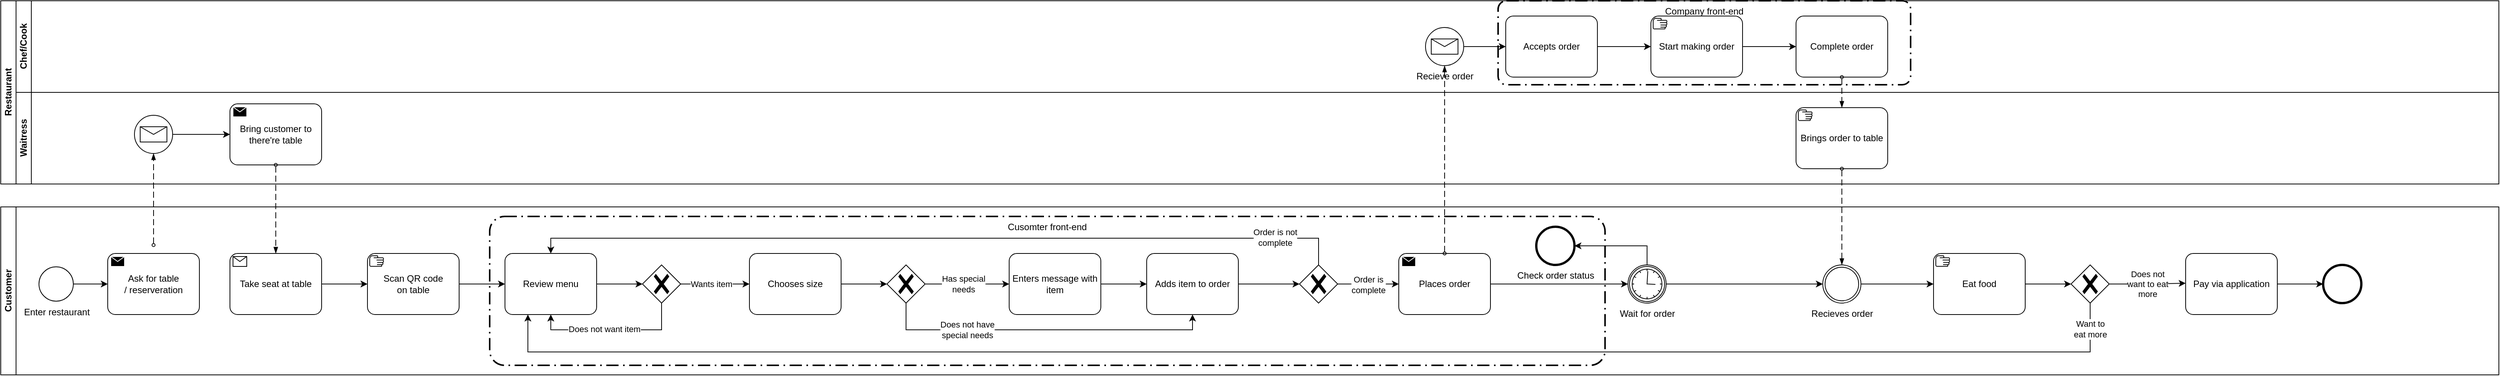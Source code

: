 <mxfile version="20.4.0" type="device"><diagram name="Page-1" id="2a216829-ef6e-dabb-86c1-c78162f3ba2b"><mxGraphModel dx="1673" dy="816" grid="1" gridSize="10" guides="1" tooltips="1" connect="1" arrows="1" fold="1" page="1" pageScale="1" pageWidth="850" pageHeight="1100" background="none" math="0" shadow="0"><root><mxCell id="0"/><mxCell id="1" parent="0"/><mxCell id="qiP4h0MsMLk4nuZatTcZ-10" value="Customer" style="swimlane;html=1;childLayout=stackLayout;resizeParent=1;resizeParentMax=0;horizontal=0;startSize=20;horizontalStack=0;" vertex="1" parent="1"><mxGeometry x="40" y="340" width="3270" height="220" as="geometry"/></mxCell><mxCell id="qiP4h0MsMLk4nuZatTcZ-24" value="" style="swimlane;html=1;startSize=20;fontStyle=0;collapsible=0;horizontal=1;swimlaneLine=0;fillColor=none;" vertex="1" parent="qiP4h0MsMLk4nuZatTcZ-10"><mxGeometry x="20" width="3250" height="220" as="geometry"/></mxCell><mxCell id="qiP4h0MsMLk4nuZatTcZ-42" value="" style="edgeStyle=orthogonalEdgeStyle;rounded=0;orthogonalLoop=1;jettySize=auto;html=1;" edge="1" parent="qiP4h0MsMLk4nuZatTcZ-24" source="qiP4h0MsMLk4nuZatTcZ-19" target="qiP4h0MsMLk4nuZatTcZ-41"><mxGeometry relative="1" as="geometry"/></mxCell><mxCell id="qiP4h0MsMLk4nuZatTcZ-19" value="Enter restaurant" style="points=[[0.145,0.145,0],[0.5,0,0],[0.855,0.145,0],[1,0.5,0],[0.855,0.855,0],[0.5,1,0],[0.145,0.855,0],[0,0.5,0]];shape=mxgraph.bpmn.event;html=1;verticalLabelPosition=bottom;labelBackgroundColor=#ffffff;verticalAlign=top;align=center;perimeter=ellipsePerimeter;outlineConnect=0;aspect=fixed;outline=standard;symbol=general;" vertex="1" parent="qiP4h0MsMLk4nuZatTcZ-24"><mxGeometry x="30" y="78.5" width="45" height="45" as="geometry"/></mxCell><mxCell id="qiP4h0MsMLk4nuZatTcZ-41" value="Ask for table&#10;/ reserveration" style="points=[[0.25,0,0],[0.5,0,0],[0.75,0,0],[1,0.25,0],[1,0.5,0],[1,0.75,0],[0.75,1,0],[0.5,1,0],[0.25,1,0],[0,0.75,0],[0,0.5,0],[0,0.25,0]];shape=mxgraph.bpmn.task;whiteSpace=wrap;rectStyle=rounded;size=10;taskMarker=send;" vertex="1" parent="qiP4h0MsMLk4nuZatTcZ-24"><mxGeometry x="120" y="61" width="120" height="80" as="geometry"/></mxCell><mxCell id="qiP4h0MsMLk4nuZatTcZ-60" value="" style="edgeStyle=orthogonalEdgeStyle;rounded=0;orthogonalLoop=1;jettySize=auto;html=1;" edge="1" parent="qiP4h0MsMLk4nuZatTcZ-24" source="qiP4h0MsMLk4nuZatTcZ-51" target="qiP4h0MsMLk4nuZatTcZ-58"><mxGeometry relative="1" as="geometry"/></mxCell><mxCell id="qiP4h0MsMLk4nuZatTcZ-51" value="Take seat at table" style="points=[[0.25,0,0],[0.5,0,0],[0.75,0,0],[1,0.25,0],[1,0.5,0],[1,0.75,0],[0.75,1,0],[0.5,1,0],[0.25,1,0],[0,0.75,0],[0,0.5,0],[0,0.25,0]];shape=mxgraph.bpmn.task;whiteSpace=wrap;rectStyle=rounded;size=10;taskMarker=receive;" vertex="1" parent="qiP4h0MsMLk4nuZatTcZ-24"><mxGeometry x="280" y="61" width="120" height="80" as="geometry"/></mxCell><mxCell id="qiP4h0MsMLk4nuZatTcZ-62" value="" style="edgeStyle=orthogonalEdgeStyle;rounded=0;orthogonalLoop=1;jettySize=auto;html=1;" edge="1" parent="qiP4h0MsMLk4nuZatTcZ-24" source="qiP4h0MsMLk4nuZatTcZ-58" target="qiP4h0MsMLk4nuZatTcZ-61"><mxGeometry relative="1" as="geometry"/></mxCell><mxCell id="qiP4h0MsMLk4nuZatTcZ-58" value="Scan QR code&#10;on table" style="points=[[0.25,0,0],[0.5,0,0],[0.75,0,0],[1,0.25,0],[1,0.5,0],[1,0.75,0],[0.75,1,0],[0.5,1,0],[0.25,1,0],[0,0.75,0],[0,0.5,0],[0,0.25,0]];shape=mxgraph.bpmn.task;whiteSpace=wrap;rectStyle=rounded;size=10;taskMarker=manual;" vertex="1" parent="qiP4h0MsMLk4nuZatTcZ-24"><mxGeometry x="460" y="61" width="120" height="80" as="geometry"/></mxCell><mxCell id="qiP4h0MsMLk4nuZatTcZ-64" value="" style="edgeStyle=orthogonalEdgeStyle;rounded=0;orthogonalLoop=1;jettySize=auto;html=1;" edge="1" parent="qiP4h0MsMLk4nuZatTcZ-24" source="qiP4h0MsMLk4nuZatTcZ-61" target="qiP4h0MsMLk4nuZatTcZ-63"><mxGeometry relative="1" as="geometry"/></mxCell><mxCell id="qiP4h0MsMLk4nuZatTcZ-61" value="Review menu" style="points=[[0.25,0,0],[0.5,0,0],[0.75,0,0],[1,0.25,0],[1,0.5,0],[1,0.75,0],[0.75,1,0],[0.5,1,0],[0.25,1,0],[0,0.75,0],[0,0.5,0],[0,0.25,0]];shape=mxgraph.bpmn.task;whiteSpace=wrap;rectStyle=rounded;size=10;taskMarker=abstract;" vertex="1" parent="qiP4h0MsMLk4nuZatTcZ-24"><mxGeometry x="640" y="61" width="120" height="80" as="geometry"/></mxCell><mxCell id="qiP4h0MsMLk4nuZatTcZ-65" style="edgeStyle=orthogonalEdgeStyle;rounded=0;orthogonalLoop=1;jettySize=auto;html=1;entryX=0.5;entryY=1;entryDx=0;entryDy=0;entryPerimeter=0;" edge="1" parent="qiP4h0MsMLk4nuZatTcZ-24" source="qiP4h0MsMLk4nuZatTcZ-63" target="qiP4h0MsMLk4nuZatTcZ-61"><mxGeometry relative="1" as="geometry"><Array as="points"><mxPoint x="845" y="161"/><mxPoint x="700" y="161"/></Array></mxGeometry></mxCell><mxCell id="qiP4h0MsMLk4nuZatTcZ-67" value="Does not want item" style="edgeLabel;html=1;align=center;verticalAlign=middle;resizable=0;points=[];" vertex="1" connectable="0" parent="qiP4h0MsMLk4nuZatTcZ-65"><mxGeometry x="-0.02" y="-1" relative="1" as="geometry"><mxPoint x="-12" as="offset"/></mxGeometry></mxCell><mxCell id="qiP4h0MsMLk4nuZatTcZ-69" value="Wants item" style="edgeStyle=orthogonalEdgeStyle;rounded=0;orthogonalLoop=1;jettySize=auto;html=1;exitX=1;exitY=0.5;exitDx=0;exitDy=0;exitPerimeter=0;entryX=0;entryY=0.5;entryDx=0;entryDy=0;entryPerimeter=0;" edge="1" parent="qiP4h0MsMLk4nuZatTcZ-24" source="qiP4h0MsMLk4nuZatTcZ-63" target="qiP4h0MsMLk4nuZatTcZ-68"><mxGeometry x="-0.111" relative="1" as="geometry"><mxPoint as="offset"/></mxGeometry></mxCell><mxCell id="qiP4h0MsMLk4nuZatTcZ-63" value="" style="points=[[0.25,0.25,0],[0.5,0,0],[0.75,0.25,0],[1,0.5,0],[0.75,0.75,0],[0.5,1,0],[0.25,0.75,0],[0,0.5,0]];shape=mxgraph.bpmn.gateway2;html=1;verticalLabelPosition=bottom;labelBackgroundColor=#ffffff;verticalAlign=top;align=center;perimeter=rhombusPerimeter;outlineConnect=0;outline=none;symbol=none;gwType=exclusive;" vertex="1" parent="qiP4h0MsMLk4nuZatTcZ-24"><mxGeometry x="820" y="76" width="50" height="50" as="geometry"/></mxCell><mxCell id="qiP4h0MsMLk4nuZatTcZ-71" value="" style="edgeStyle=orthogonalEdgeStyle;rounded=0;orthogonalLoop=1;jettySize=auto;html=1;" edge="1" parent="qiP4h0MsMLk4nuZatTcZ-24" source="qiP4h0MsMLk4nuZatTcZ-68" target="qiP4h0MsMLk4nuZatTcZ-70"><mxGeometry relative="1" as="geometry"/></mxCell><mxCell id="qiP4h0MsMLk4nuZatTcZ-68" value="Chooses size" style="points=[[0.25,0,0],[0.5,0,0],[0.75,0,0],[1,0.25,0],[1,0.5,0],[1,0.75,0],[0.75,1,0],[0.5,1,0],[0.25,1,0],[0,0.75,0],[0,0.5,0],[0,0.25,0]];shape=mxgraph.bpmn.task;whiteSpace=wrap;rectStyle=rounded;size=10;taskMarker=abstract;" vertex="1" parent="qiP4h0MsMLk4nuZatTcZ-24"><mxGeometry x="960" y="61" width="120" height="80" as="geometry"/></mxCell><mxCell id="qiP4h0MsMLk4nuZatTcZ-73" value="Has special&lt;br&gt;needs" style="edgeStyle=orthogonalEdgeStyle;rounded=0;orthogonalLoop=1;jettySize=auto;html=1;" edge="1" parent="qiP4h0MsMLk4nuZatTcZ-24" source="qiP4h0MsMLk4nuZatTcZ-70" target="qiP4h0MsMLk4nuZatTcZ-72"><mxGeometry x="-0.091" relative="1" as="geometry"><mxPoint as="offset"/></mxGeometry></mxCell><mxCell id="qiP4h0MsMLk4nuZatTcZ-76" style="edgeStyle=orthogonalEdgeStyle;rounded=0;orthogonalLoop=1;jettySize=auto;html=1;entryX=0.5;entryY=1;entryDx=0;entryDy=0;entryPerimeter=0;" edge="1" parent="qiP4h0MsMLk4nuZatTcZ-24" source="qiP4h0MsMLk4nuZatTcZ-70" target="qiP4h0MsMLk4nuZatTcZ-74"><mxGeometry relative="1" as="geometry"><Array as="points"><mxPoint x="1165" y="161"/><mxPoint x="1540" y="161"/></Array></mxGeometry></mxCell><mxCell id="qiP4h0MsMLk4nuZatTcZ-77" value="Does not have&lt;br&gt;special needs" style="edgeLabel;html=1;align=center;verticalAlign=middle;resizable=0;points=[];" vertex="1" connectable="0" parent="qiP4h0MsMLk4nuZatTcZ-76"><mxGeometry x="-0.522" relative="1" as="geometry"><mxPoint x="12" as="offset"/></mxGeometry></mxCell><mxCell id="qiP4h0MsMLk4nuZatTcZ-70" value="" style="points=[[0.25,0.25,0],[0.5,0,0],[0.75,0.25,0],[1,0.5,0],[0.75,0.75,0],[0.5,1,0],[0.25,0.75,0],[0,0.5,0]];shape=mxgraph.bpmn.gateway2;html=1;verticalLabelPosition=bottom;labelBackgroundColor=#ffffff;verticalAlign=top;align=center;perimeter=rhombusPerimeter;outlineConnect=0;outline=none;symbol=none;gwType=exclusive;" vertex="1" parent="qiP4h0MsMLk4nuZatTcZ-24"><mxGeometry x="1140" y="76" width="50" height="50" as="geometry"/></mxCell><mxCell id="qiP4h0MsMLk4nuZatTcZ-75" value="" style="edgeStyle=orthogonalEdgeStyle;rounded=0;orthogonalLoop=1;jettySize=auto;html=1;" edge="1" parent="qiP4h0MsMLk4nuZatTcZ-24" source="qiP4h0MsMLk4nuZatTcZ-72" target="qiP4h0MsMLk4nuZatTcZ-74"><mxGeometry relative="1" as="geometry"/></mxCell><mxCell id="qiP4h0MsMLk4nuZatTcZ-72" value="Enters message with item" style="points=[[0.25,0,0],[0.5,0,0],[0.75,0,0],[1,0.25,0],[1,0.5,0],[1,0.75,0],[0.75,1,0],[0.5,1,0],[0.25,1,0],[0,0.75,0],[0,0.5,0],[0,0.25,0]];shape=mxgraph.bpmn.task;whiteSpace=wrap;rectStyle=rounded;size=10;taskMarker=abstract;" vertex="1" parent="qiP4h0MsMLk4nuZatTcZ-24"><mxGeometry x="1300" y="61" width="120" height="80" as="geometry"/></mxCell><mxCell id="qiP4h0MsMLk4nuZatTcZ-80" value="" style="edgeStyle=orthogonalEdgeStyle;rounded=0;orthogonalLoop=1;jettySize=auto;html=1;" edge="1" parent="qiP4h0MsMLk4nuZatTcZ-24" source="qiP4h0MsMLk4nuZatTcZ-74" target="qiP4h0MsMLk4nuZatTcZ-78"><mxGeometry relative="1" as="geometry"/></mxCell><mxCell id="qiP4h0MsMLk4nuZatTcZ-74" value="Adds item to order" style="points=[[0.25,0,0],[0.5,0,0],[0.75,0,0],[1,0.25,0],[1,0.5,0],[1,0.75,0],[0.75,1,0],[0.5,1,0],[0.25,1,0],[0,0.75,0],[0,0.5,0],[0,0.25,0]];shape=mxgraph.bpmn.task;whiteSpace=wrap;rectStyle=rounded;size=10;taskMarker=abstract;" vertex="1" parent="qiP4h0MsMLk4nuZatTcZ-24"><mxGeometry x="1480" y="61" width="120" height="80" as="geometry"/></mxCell><mxCell id="qiP4h0MsMLk4nuZatTcZ-81" style="edgeStyle=orthogonalEdgeStyle;rounded=0;orthogonalLoop=1;jettySize=auto;html=1;entryX=0.5;entryY=0;entryDx=0;entryDy=0;entryPerimeter=0;" edge="1" parent="qiP4h0MsMLk4nuZatTcZ-24" source="qiP4h0MsMLk4nuZatTcZ-78" target="qiP4h0MsMLk4nuZatTcZ-61"><mxGeometry relative="1" as="geometry"><Array as="points"><mxPoint x="1705" y="41"/><mxPoint x="700" y="41"/></Array></mxGeometry></mxCell><mxCell id="qiP4h0MsMLk4nuZatTcZ-82" value="Order is not&lt;br&gt;complete" style="edgeLabel;html=1;align=center;verticalAlign=middle;resizable=0;points=[];" vertex="1" connectable="0" parent="qiP4h0MsMLk4nuZatTcZ-81"><mxGeometry x="-0.826" y="-1" relative="1" as="geometry"><mxPoint as="offset"/></mxGeometry></mxCell><mxCell id="qiP4h0MsMLk4nuZatTcZ-84" value="Order is&lt;br&gt;complete" style="edgeStyle=orthogonalEdgeStyle;rounded=0;orthogonalLoop=1;jettySize=auto;html=1;" edge="1" parent="qiP4h0MsMLk4nuZatTcZ-24" source="qiP4h0MsMLk4nuZatTcZ-78"><mxGeometry relative="1" as="geometry"><mxPoint x="1810.0" y="101" as="targetPoint"/></mxGeometry></mxCell><mxCell id="qiP4h0MsMLk4nuZatTcZ-78" value="" style="points=[[0.25,0.25,0],[0.5,0,0],[0.75,0.25,0],[1,0.5,0],[0.75,0.75,0],[0.5,1,0],[0.25,0.75,0],[0,0.5,0]];shape=mxgraph.bpmn.gateway2;html=1;verticalLabelPosition=bottom;labelBackgroundColor=#ffffff;verticalAlign=top;align=center;perimeter=rhombusPerimeter;outlineConnect=0;outline=none;symbol=none;gwType=exclusive;" vertex="1" parent="qiP4h0MsMLk4nuZatTcZ-24"><mxGeometry x="1680" y="76" width="50" height="50" as="geometry"/></mxCell><mxCell id="qiP4h0MsMLk4nuZatTcZ-99" style="edgeStyle=orthogonalEdgeStyle;rounded=0;orthogonalLoop=1;jettySize=auto;html=1;entryX=0;entryY=0.5;entryDx=0;entryDy=0;entryPerimeter=0;" edge="1" parent="qiP4h0MsMLk4nuZatTcZ-24" source="qiP4h0MsMLk4nuZatTcZ-85" target="qiP4h0MsMLk4nuZatTcZ-102"><mxGeometry relative="1" as="geometry"><mxPoint x="2040" y="101" as="targetPoint"/></mxGeometry></mxCell><mxCell id="qiP4h0MsMLk4nuZatTcZ-85" value="Places order" style="points=[[0.25,0,0],[0.5,0,0],[0.75,0,0],[1,0.25,0],[1,0.5,0],[1,0.75,0],[0.75,1,0],[0.5,1,0],[0.25,1,0],[0,0.75,0],[0,0.5,0],[0,0.25,0]];shape=mxgraph.bpmn.task;whiteSpace=wrap;rectStyle=rounded;size=10;taskMarker=send;" vertex="1" parent="qiP4h0MsMLk4nuZatTcZ-24"><mxGeometry x="1810" y="61" width="120" height="80" as="geometry"/></mxCell><mxCell id="qiP4h0MsMLk4nuZatTcZ-112" style="edgeStyle=orthogonalEdgeStyle;rounded=0;orthogonalLoop=1;jettySize=auto;html=1;" edge="1" parent="qiP4h0MsMLk4nuZatTcZ-24" source="qiP4h0MsMLk4nuZatTcZ-102" target="qiP4h0MsMLk4nuZatTcZ-109"><mxGeometry relative="1" as="geometry"/></mxCell><mxCell id="qiP4h0MsMLk4nuZatTcZ-120" style="edgeStyle=orthogonalEdgeStyle;rounded=0;orthogonalLoop=1;jettySize=auto;html=1;exitX=0.5;exitY=0;exitDx=0;exitDy=0;exitPerimeter=0;entryX=1;entryY=0.5;entryDx=0;entryDy=0;entryPerimeter=0;" edge="1" parent="qiP4h0MsMLk4nuZatTcZ-24" source="qiP4h0MsMLk4nuZatTcZ-102" target="qiP4h0MsMLk4nuZatTcZ-118"><mxGeometry relative="1" as="geometry"/></mxCell><mxCell id="qiP4h0MsMLk4nuZatTcZ-102" value="Wait for order" style="points=[[0.145,0.145,0],[0.5,0,0],[0.855,0.145,0],[1,0.5,0],[0.855,0.855,0],[0.5,1,0],[0.145,0.855,0],[0,0.5,0]];shape=mxgraph.bpmn.event;html=1;verticalLabelPosition=bottom;labelBackgroundColor=#ffffff;verticalAlign=top;align=center;perimeter=ellipsePerimeter;outlineConnect=0;aspect=fixed;outline=catching;symbol=timer;" vertex="1" parent="qiP4h0MsMLk4nuZatTcZ-24"><mxGeometry x="2110" y="76" width="50" height="50" as="geometry"/></mxCell><mxCell id="qiP4h0MsMLk4nuZatTcZ-125" value="" style="edgeStyle=orthogonalEdgeStyle;rounded=0;orthogonalLoop=1;jettySize=auto;html=1;" edge="1" parent="qiP4h0MsMLk4nuZatTcZ-24" source="qiP4h0MsMLk4nuZatTcZ-109" target="qiP4h0MsMLk4nuZatTcZ-124"><mxGeometry relative="1" as="geometry"/></mxCell><mxCell id="qiP4h0MsMLk4nuZatTcZ-109" value="Recieves order" style="points=[[0.145,0.145,0],[0.5,0,0],[0.855,0.145,0],[1,0.5,0],[0.855,0.855,0],[0.5,1,0],[0.145,0.855,0],[0,0.5,0]];shape=mxgraph.bpmn.event;html=1;verticalLabelPosition=bottom;labelBackgroundColor=#ffffff;verticalAlign=top;align=center;perimeter=ellipsePerimeter;outlineConnect=0;aspect=fixed;outline=throwing;symbol=general;" vertex="1" parent="qiP4h0MsMLk4nuZatTcZ-24"><mxGeometry x="2365" y="76" width="50" height="50" as="geometry"/></mxCell><mxCell id="qiP4h0MsMLk4nuZatTcZ-118" value="Check order status" style="points=[[0.145,0.145,0],[0.5,0,0],[0.855,0.145,0],[1,0.5,0],[0.855,0.855,0],[0.5,1,0],[0.145,0.855,0],[0,0.5,0]];shape=mxgraph.bpmn.event;html=1;verticalLabelPosition=bottom;labelBackgroundColor=#ffffff;verticalAlign=top;align=center;perimeter=ellipsePerimeter;outlineConnect=0;aspect=fixed;outline=end;symbol=terminate2;" vertex="1" parent="qiP4h0MsMLk4nuZatTcZ-24"><mxGeometry x="1990" y="26" width="50" height="50" as="geometry"/></mxCell><mxCell id="qiP4h0MsMLk4nuZatTcZ-127" value="" style="edgeStyle=orthogonalEdgeStyle;rounded=0;orthogonalLoop=1;jettySize=auto;html=1;" edge="1" parent="qiP4h0MsMLk4nuZatTcZ-24" source="qiP4h0MsMLk4nuZatTcZ-124" target="qiP4h0MsMLk4nuZatTcZ-126"><mxGeometry relative="1" as="geometry"/></mxCell><mxCell id="qiP4h0MsMLk4nuZatTcZ-124" value="Eat food" style="points=[[0.25,0,0],[0.5,0,0],[0.75,0,0],[1,0.25,0],[1,0.5,0],[1,0.75,0],[0.75,1,0],[0.5,1,0],[0.25,1,0],[0,0.75,0],[0,0.5,0],[0,0.25,0]];shape=mxgraph.bpmn.task;whiteSpace=wrap;rectStyle=rounded;size=10;taskMarker=manual;" vertex="1" parent="qiP4h0MsMLk4nuZatTcZ-24"><mxGeometry x="2510" y="61" width="120" height="80" as="geometry"/></mxCell><mxCell id="qiP4h0MsMLk4nuZatTcZ-126" value="" style="points=[[0.25,0.25,0],[0.5,0,0],[0.75,0.25,0],[1,0.5,0],[0.75,0.75,0],[0.5,1,0],[0.25,0.75,0],[0,0.5,0]];shape=mxgraph.bpmn.gateway2;html=1;verticalLabelPosition=bottom;labelBackgroundColor=#ffffff;verticalAlign=top;align=center;perimeter=rhombusPerimeter;outlineConnect=0;outline=none;symbol=none;gwType=exclusive;" vertex="1" parent="qiP4h0MsMLk4nuZatTcZ-24"><mxGeometry x="2690" y="76" width="50" height="50" as="geometry"/></mxCell><mxCell id="qiP4h0MsMLk4nuZatTcZ-131" value="Want to&lt;br&gt;eat more" style="edgeStyle=orthogonalEdgeStyle;rounded=0;orthogonalLoop=1;jettySize=auto;html=1;entryX=0.25;entryY=1;entryDx=0;entryDy=0;entryPerimeter=0;" edge="1" parent="qiP4h0MsMLk4nuZatTcZ-24" source="qiP4h0MsMLk4nuZatTcZ-126" target="qiP4h0MsMLk4nuZatTcZ-61"><mxGeometry x="-0.969" relative="1" as="geometry"><mxPoint x="2715" y="200" as="targetPoint"/><Array as="points"><mxPoint x="2715" y="190"/><mxPoint x="670" y="190"/></Array><mxPoint as="offset"/></mxGeometry></mxCell><mxCell id="qiP4h0MsMLk4nuZatTcZ-91" value="Cusomter front-end&#10;" style="points=[[0.25,0,0],[0.5,0,0],[0.75,0,0],[1,0.25,0],[1,0.5,0],[1,0.75,0],[0.75,1,0],[0.5,1,0],[0.25,1,0],[0,0.75,0],[0,0.5,0],[0,0.25,0]];rounded=1;arcSize=10;dashed=1;strokeColor=#000000;fillColor=none;gradientColor=none;dashPattern=8 3 1 3;strokeWidth=2;verticalAlign=top;" vertex="1" parent="qiP4h0MsMLk4nuZatTcZ-24"><mxGeometry x="620" y="12.5" width="1460" height="195" as="geometry"/></mxCell><mxCell id="qiP4h0MsMLk4nuZatTcZ-135" style="edgeStyle=orthogonalEdgeStyle;rounded=0;orthogonalLoop=1;jettySize=auto;html=1;" edge="1" parent="qiP4h0MsMLk4nuZatTcZ-24" source="qiP4h0MsMLk4nuZatTcZ-133" target="qiP4h0MsMLk4nuZatTcZ-134"><mxGeometry relative="1" as="geometry"/></mxCell><mxCell id="qiP4h0MsMLk4nuZatTcZ-133" value="Pay via application" style="points=[[0.25,0,0],[0.5,0,0],[0.75,0,0],[1,0.25,0],[1,0.5,0],[1,0.75,0],[0.75,1,0],[0.5,1,0],[0.25,1,0],[0,0.75,0],[0,0.5,0],[0,0.25,0]];shape=mxgraph.bpmn.task;whiteSpace=wrap;rectStyle=rounded;size=10;taskMarker=abstract;" vertex="1" parent="qiP4h0MsMLk4nuZatTcZ-24"><mxGeometry x="2840" y="61" width="120" height="80" as="geometry"/></mxCell><mxCell id="qiP4h0MsMLk4nuZatTcZ-134" value="" style="points=[[0.145,0.145,0],[0.5,0,0],[0.855,0.145,0],[1,0.5,0],[0.855,0.855,0],[0.5,1,0],[0.145,0.855,0],[0,0.5,0]];shape=mxgraph.bpmn.event;html=1;verticalLabelPosition=bottom;labelBackgroundColor=#ffffff;verticalAlign=top;align=center;perimeter=ellipsePerimeter;outlineConnect=0;aspect=fixed;outline=end;symbol=terminate2;" vertex="1" parent="qiP4h0MsMLk4nuZatTcZ-24"><mxGeometry x="3020" y="76" width="50" height="50" as="geometry"/></mxCell><mxCell id="qiP4h0MsMLk4nuZatTcZ-14" value="Restaurant" style="swimlane;html=1;childLayout=stackLayout;resizeParent=1;resizeParentMax=0;horizontal=0;startSize=20;horizontalStack=0;" vertex="1" parent="1"><mxGeometry x="40" y="70" width="3270" height="240" as="geometry"/></mxCell><mxCell id="qiP4h0MsMLk4nuZatTcZ-15" value="Chef/Cook" style="swimlane;html=1;startSize=20;horizontal=0;" vertex="1" parent="qiP4h0MsMLk4nuZatTcZ-14"><mxGeometry x="20" width="3250" height="120" as="geometry"/></mxCell><mxCell id="qiP4h0MsMLk4nuZatTcZ-93" value="" style="edgeStyle=orthogonalEdgeStyle;rounded=0;orthogonalLoop=1;jettySize=auto;html=1;" edge="1" parent="qiP4h0MsMLk4nuZatTcZ-15" source="qiP4h0MsMLk4nuZatTcZ-87" target="qiP4h0MsMLk4nuZatTcZ-92"><mxGeometry relative="1" as="geometry"/></mxCell><mxCell id="qiP4h0MsMLk4nuZatTcZ-87" value="Recieve order" style="points=[[0.145,0.145,0],[0.5,0,0],[0.855,0.145,0],[1,0.5,0],[0.855,0.855,0],[0.5,1,0],[0.145,0.855,0],[0,0.5,0]];shape=mxgraph.bpmn.event;html=1;verticalLabelPosition=bottom;labelBackgroundColor=#ffffff;verticalAlign=top;align=center;perimeter=ellipsePerimeter;outlineConnect=0;aspect=fixed;outline=standard;symbol=message;" vertex="1" parent="qiP4h0MsMLk4nuZatTcZ-15"><mxGeometry x="1845" y="35" width="50" height="50" as="geometry"/></mxCell><mxCell id="qiP4h0MsMLk4nuZatTcZ-95" value="" style="edgeStyle=orthogonalEdgeStyle;rounded=0;orthogonalLoop=1;jettySize=auto;html=1;" edge="1" parent="qiP4h0MsMLk4nuZatTcZ-15" source="qiP4h0MsMLk4nuZatTcZ-92" target="qiP4h0MsMLk4nuZatTcZ-94"><mxGeometry relative="1" as="geometry"/></mxCell><mxCell id="qiP4h0MsMLk4nuZatTcZ-92" value="Accepts order" style="points=[[0.25,0,0],[0.5,0,0],[0.75,0,0],[1,0.25,0],[1,0.5,0],[1,0.75,0],[0.75,1,0],[0.5,1,0],[0.25,1,0],[0,0.75,0],[0,0.5,0],[0,0.25,0]];shape=mxgraph.bpmn.task;whiteSpace=wrap;rectStyle=rounded;size=10;taskMarker=abstract;" vertex="1" parent="qiP4h0MsMLk4nuZatTcZ-15"><mxGeometry x="1950" y="20" width="120" height="80" as="geometry"/></mxCell><mxCell id="qiP4h0MsMLk4nuZatTcZ-97" value="" style="edgeStyle=orthogonalEdgeStyle;rounded=0;orthogonalLoop=1;jettySize=auto;html=1;entryX=0;entryY=0.5;entryDx=0;entryDy=0;entryPerimeter=0;" edge="1" parent="qiP4h0MsMLk4nuZatTcZ-15" source="qiP4h0MsMLk4nuZatTcZ-94" target="qiP4h0MsMLk4nuZatTcZ-113"><mxGeometry relative="1" as="geometry"><mxPoint x="2320" y="60" as="targetPoint"/></mxGeometry></mxCell><mxCell id="qiP4h0MsMLk4nuZatTcZ-94" value="Start making order" style="points=[[0.25,0,0],[0.5,0,0],[0.75,0,0],[1,0.25,0],[1,0.5,0],[1,0.75,0],[0.75,1,0],[0.5,1,0],[0.25,1,0],[0,0.75,0],[0,0.5,0],[0,0.25,0]];shape=mxgraph.bpmn.task;whiteSpace=wrap;rectStyle=rounded;size=10;taskMarker=manual;" vertex="1" parent="qiP4h0MsMLk4nuZatTcZ-15"><mxGeometry x="2140" y="20" width="120" height="80" as="geometry"/></mxCell><mxCell id="qiP4h0MsMLk4nuZatTcZ-113" value="Complete order" style="points=[[0.25,0,0],[0.5,0,0],[0.75,0,0],[1,0.25,0],[1,0.5,0],[1,0.75,0],[0.75,1,0],[0.5,1,0],[0.25,1,0],[0,0.75,0],[0,0.5,0],[0,0.25,0]];shape=mxgraph.bpmn.task;whiteSpace=wrap;rectStyle=rounded;size=10;taskMarker=abstract;" vertex="1" parent="qiP4h0MsMLk4nuZatTcZ-15"><mxGeometry x="2330" y="20" width="120" height="80" as="geometry"/></mxCell><mxCell id="qiP4h0MsMLk4nuZatTcZ-16" value="Waitress" style="swimlane;html=1;startSize=20;horizontal=0;" vertex="1" parent="qiP4h0MsMLk4nuZatTcZ-14"><mxGeometry x="20" y="120" width="3250" height="120" as="geometry"/></mxCell><mxCell id="qiP4h0MsMLk4nuZatTcZ-50" value="" style="edgeStyle=orthogonalEdgeStyle;rounded=0;orthogonalLoop=1;jettySize=auto;html=1;" edge="1" parent="qiP4h0MsMLk4nuZatTcZ-16" source="qiP4h0MsMLk4nuZatTcZ-44" target="qiP4h0MsMLk4nuZatTcZ-49"><mxGeometry relative="1" as="geometry"/></mxCell><mxCell id="qiP4h0MsMLk4nuZatTcZ-44" value="" style="points=[[0.145,0.145,0],[0.5,0,0],[0.855,0.145,0],[1,0.5,0],[0.855,0.855,0],[0.5,1,0],[0.145,0.855,0],[0,0.5,0]];shape=mxgraph.bpmn.event;html=1;verticalLabelPosition=bottom;labelBackgroundColor=#ffffff;verticalAlign=top;align=center;perimeter=ellipsePerimeter;outlineConnect=0;aspect=fixed;outline=standard;symbol=message;" vertex="1" parent="qiP4h0MsMLk4nuZatTcZ-16"><mxGeometry x="155" y="30" width="50" height="50" as="geometry"/></mxCell><mxCell id="qiP4h0MsMLk4nuZatTcZ-49" value="Bring customer to there're table" style="points=[[0.25,0,0],[0.5,0,0],[0.75,0,0],[1,0.25,0],[1,0.5,0],[1,0.75,0],[0.75,1,0],[0.5,1,0],[0.25,1,0],[0,0.75,0],[0,0.5,0],[0,0.25,0]];shape=mxgraph.bpmn.task;whiteSpace=wrap;rectStyle=rounded;size=10;taskMarker=send;" vertex="1" parent="qiP4h0MsMLk4nuZatTcZ-16"><mxGeometry x="280" y="15" width="120" height="80" as="geometry"/></mxCell><mxCell id="qiP4h0MsMLk4nuZatTcZ-115" value="Brings order to table" style="points=[[0.25,0,0],[0.5,0,0],[0.75,0,0],[1,0.25,0],[1,0.5,0],[1,0.75,0],[0.75,1,0],[0.5,1,0],[0.25,1,0],[0,0.75,0],[0,0.5,0],[0,0.25,0]];shape=mxgraph.bpmn.task;whiteSpace=wrap;rectStyle=rounded;size=10;taskMarker=manual;" vertex="1" parent="qiP4h0MsMLk4nuZatTcZ-16"><mxGeometry x="2330" y="20" width="120" height="80" as="geometry"/></mxCell><mxCell id="qiP4h0MsMLk4nuZatTcZ-136" value="Company front-end" style="points=[[0.25,0,0],[0.5,0,0],[0.75,0,0],[1,0.25,0],[1,0.5,0],[1,0.75,0],[0.75,1,0],[0.5,1,0],[0.25,1,0],[0,0.75,0],[0,0.5,0],[0,0.25,0]];rounded=1;arcSize=10;dashed=1;strokeColor=#000000;fillColor=none;gradientColor=none;dashPattern=8 3 1 3;strokeWidth=2;verticalAlign=top;" vertex="1" parent="qiP4h0MsMLk4nuZatTcZ-16"><mxGeometry x="1940" y="-120" width="540" height="110" as="geometry"/></mxCell><mxCell id="qiP4h0MsMLk4nuZatTcZ-121" value="" style="dashed=1;dashPattern=8 4;endArrow=blockThin;endFill=1;startArrow=oval;startFill=0;endSize=6;startSize=4;rounded=0;exitX=0.5;exitY=1;exitDx=0;exitDy=0;exitPerimeter=0;entryX=0.5;entryY=0;entryDx=0;entryDy=0;entryPerimeter=0;" edge="1" parent="qiP4h0MsMLk4nuZatTcZ-14" source="qiP4h0MsMLk4nuZatTcZ-113" target="qiP4h0MsMLk4nuZatTcZ-115"><mxGeometry width="160" relative="1" as="geometry"><mxPoint x="2050" y="350" as="sourcePoint"/><mxPoint x="2210" y="350" as="targetPoint"/></mxGeometry></mxCell><mxCell id="qiP4h0MsMLk4nuZatTcZ-46" value="" style="dashed=1;dashPattern=8 4;endArrow=blockThin;endFill=1;startArrow=oval;startFill=0;endSize=6;startSize=4;rounded=0;entryX=0.5;entryY=1;entryDx=0;entryDy=0;entryPerimeter=0;" edge="1" parent="1" target="qiP4h0MsMLk4nuZatTcZ-44"><mxGeometry width="160" relative="1" as="geometry"><mxPoint x="240" y="390" as="sourcePoint"/><mxPoint x="510" y="350" as="targetPoint"/><Array as="points"><mxPoint x="240" y="390"/></Array></mxGeometry></mxCell><mxCell id="qiP4h0MsMLk4nuZatTcZ-54" value="" style="dashed=1;dashPattern=8 4;endArrow=blockThin;endFill=1;startArrow=oval;startFill=0;endSize=6;startSize=4;rounded=0;exitX=0.5;exitY=1;exitDx=0;exitDy=0;exitPerimeter=0;entryX=0.5;entryY=0;entryDx=0;entryDy=0;entryPerimeter=0;" edge="1" parent="1" source="qiP4h0MsMLk4nuZatTcZ-49" target="qiP4h0MsMLk4nuZatTcZ-51"><mxGeometry width="160" relative="1" as="geometry"><mxPoint x="360" y="350" as="sourcePoint"/><mxPoint x="520" y="350" as="targetPoint"/></mxGeometry></mxCell><mxCell id="qiP4h0MsMLk4nuZatTcZ-88" value="" style="dashed=1;dashPattern=8 4;endArrow=blockThin;endFill=1;startArrow=oval;startFill=0;endSize=6;startSize=4;rounded=0;entryX=0.5;entryY=1;entryDx=0;entryDy=0;entryPerimeter=0;exitX=0.5;exitY=0;exitDx=0;exitDy=0;exitPerimeter=0;" edge="1" parent="1" source="qiP4h0MsMLk4nuZatTcZ-85" target="qiP4h0MsMLk4nuZatTcZ-87"><mxGeometry width="160" relative="1" as="geometry"><mxPoint x="1360" y="440" as="sourcePoint"/><mxPoint x="1520" y="440" as="targetPoint"/></mxGeometry></mxCell><mxCell id="qiP4h0MsMLk4nuZatTcZ-122" value="" style="dashed=1;dashPattern=8 4;endArrow=blockThin;endFill=1;startArrow=oval;startFill=0;endSize=6;startSize=4;rounded=0;exitX=0.5;exitY=1;exitDx=0;exitDy=0;exitPerimeter=0;entryX=0.5;entryY=0;entryDx=0;entryDy=0;entryPerimeter=0;" edge="1" parent="1" source="qiP4h0MsMLk4nuZatTcZ-115" target="qiP4h0MsMLk4nuZatTcZ-109"><mxGeometry width="160" relative="1" as="geometry"><mxPoint x="2460" y="180" as="sourcePoint"/><mxPoint x="2460" y="220" as="targetPoint"/></mxGeometry></mxCell><mxCell id="qiP4h0MsMLk4nuZatTcZ-129" value="Does not&lt;br&gt;want to eat&lt;br&gt;more" style="edgeStyle=orthogonalEdgeStyle;rounded=0;orthogonalLoop=1;jettySize=auto;html=1;" edge="1" parent="1" source="qiP4h0MsMLk4nuZatTcZ-126"><mxGeometry relative="1" as="geometry"><mxPoint x="2900" y="440" as="targetPoint"/></mxGeometry></mxCell></root></mxGraphModel></diagram></mxfile>